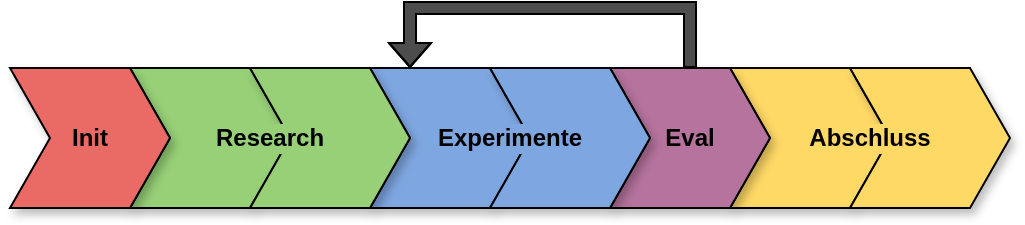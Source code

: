 <mxfile version="13.7.1" type="device"><diagram id="XtLaqrCZXNW8_SB6atne" name="Page-1"><mxGraphModel dx="1388" dy="811" grid="1" gridSize="10" guides="1" tooltips="1" connect="1" arrows="1" fold="1" page="1" pageScale="1" pageWidth="827" pageHeight="1169" math="0" shadow="0"><root><mxCell id="0"/><mxCell id="1" parent="0"/><mxCell id="RBn0cyrVGI_VmZmJ-3sG-16" value="Research" style="group;align=center;verticalAlign=middle;fontSize=6;labelBackgroundColor=none;" vertex="1" connectable="0" parent="1"><mxGeometry x="500" y="220" width="140" height="70" as="geometry"/></mxCell><mxCell id="RBn0cyrVGI_VmZmJ-3sG-17" value="" style="shape=step;perimeter=stepPerimeter;whiteSpace=wrap;html=1;fixedSize=1;rounded=0;shadow=1;sketch=0;fillColor=#FFD966;" vertex="1" parent="RBn0cyrVGI_VmZmJ-3sG-16"><mxGeometry width="80" height="70" as="geometry"/></mxCell><mxCell id="RBn0cyrVGI_VmZmJ-3sG-18" value="" style="shape=step;perimeter=stepPerimeter;whiteSpace=wrap;html=1;fixedSize=1;rounded=0;shadow=1;sketch=0;fontSize=8;fillColor=#FFD966;" vertex="1" parent="RBn0cyrVGI_VmZmJ-3sG-16"><mxGeometry x="60" width="80" height="70" as="geometry"/></mxCell><mxCell id="RBn0cyrVGI_VmZmJ-3sG-19" value="Abschluss" style="text;html=1;strokeColor=none;fillColor=none;align=center;verticalAlign=middle;whiteSpace=wrap;rounded=0;shadow=1;sketch=0;fontStyle=1;labelBackgroundColor=#FFD966;" vertex="1" parent="RBn0cyrVGI_VmZmJ-3sG-16"><mxGeometry x="50" y="25" width="40" height="20" as="geometry"/></mxCell><mxCell id="RBn0cyrVGI_VmZmJ-3sG-20" style="edgeStyle=orthogonalEdgeStyle;rounded=0;orthogonalLoop=1;jettySize=auto;html=1;exitX=0.5;exitY=0;exitDx=0;exitDy=0;entryX=0.25;entryY=0;entryDx=0;entryDy=0;fontSize=6;shape=flexArrow;fillColor=#4D4D4D;width=6;endSize=3.67;startSize=8;endWidth=14;" edge="1" parent="1" source="RBn0cyrVGI_VmZmJ-3sG-13" target="RBn0cyrVGI_VmZmJ-3sG-10"><mxGeometry relative="1" as="geometry"><Array as="points"><mxPoint x="480" y="190"/><mxPoint x="340" y="190"/></Array></mxGeometry></mxCell><mxCell id="RBn0cyrVGI_VmZmJ-3sG-13" value="&lt;b&gt;Eval&lt;/b&gt;" style="shape=step;perimeter=stepPerimeter;whiteSpace=wrap;html=1;fixedSize=1;rounded=0;shadow=1;sketch=0;fillColor=#B5739D;" vertex="1" parent="1"><mxGeometry x="440" y="220" width="80" height="70" as="geometry"/></mxCell><mxCell id="RBn0cyrVGI_VmZmJ-3sG-9" value="Research" style="group;align=center;verticalAlign=middle;fontSize=6;labelBackgroundColor=none;" vertex="1" connectable="0" parent="1"><mxGeometry x="320" y="220" width="140" height="70" as="geometry"/></mxCell><mxCell id="RBn0cyrVGI_VmZmJ-3sG-10" value="" style="shape=step;perimeter=stepPerimeter;whiteSpace=wrap;html=1;fixedSize=1;rounded=0;shadow=1;sketch=0;fillColor=#7EA6E0;" vertex="1" parent="RBn0cyrVGI_VmZmJ-3sG-9"><mxGeometry width="80" height="70" as="geometry"/></mxCell><mxCell id="RBn0cyrVGI_VmZmJ-3sG-11" value="" style="shape=step;perimeter=stepPerimeter;whiteSpace=wrap;html=1;fixedSize=1;rounded=0;shadow=1;sketch=0;fontSize=8;fillColor=#7EA6E0;" vertex="1" parent="RBn0cyrVGI_VmZmJ-3sG-9"><mxGeometry x="60" width="80" height="70" as="geometry"/></mxCell><mxCell id="RBn0cyrVGI_VmZmJ-3sG-12" value="Experimente" style="text;html=1;strokeColor=none;fillColor=none;align=center;verticalAlign=middle;whiteSpace=wrap;rounded=0;shadow=1;sketch=0;fontStyle=1;labelBackgroundColor=#7EA6E0;" vertex="1" parent="RBn0cyrVGI_VmZmJ-3sG-9"><mxGeometry x="50" y="25" width="40" height="20" as="geometry"/></mxCell><mxCell id="RBn0cyrVGI_VmZmJ-3sG-5" value="Research" style="group;align=center;verticalAlign=middle;fontSize=6;labelBackgroundColor=none;" vertex="1" connectable="0" parent="1"><mxGeometry x="210" y="220" width="140" height="70" as="geometry"/></mxCell><mxCell id="RBn0cyrVGI_VmZmJ-3sG-3" value="" style="shape=step;perimeter=stepPerimeter;whiteSpace=wrap;html=1;fixedSize=1;rounded=0;shadow=1;sketch=0;fillColor=#97D077;" vertex="1" parent="RBn0cyrVGI_VmZmJ-3sG-5"><mxGeometry x="-10" width="80" height="70" as="geometry"/></mxCell><mxCell id="RBn0cyrVGI_VmZmJ-3sG-4" value="" style="shape=step;perimeter=stepPerimeter;whiteSpace=wrap;html=1;fixedSize=1;rounded=0;shadow=1;sketch=0;fontSize=8;fillColor=#97D077;" vertex="1" parent="RBn0cyrVGI_VmZmJ-3sG-5"><mxGeometry x="50" width="80" height="70" as="geometry"/></mxCell><mxCell id="RBn0cyrVGI_VmZmJ-3sG-8" value="Research" style="text;html=1;strokeColor=none;fillColor=none;align=center;verticalAlign=middle;whiteSpace=wrap;rounded=0;shadow=1;sketch=0;fontStyle=1;labelBackgroundColor=#97D077;" vertex="1" parent="RBn0cyrVGI_VmZmJ-3sG-5"><mxGeometry x="40" y="25" width="40" height="20" as="geometry"/></mxCell><mxCell id="RBn0cyrVGI_VmZmJ-3sG-2" value="&lt;b&gt;Init&lt;/b&gt;" style="shape=step;perimeter=stepPerimeter;whiteSpace=wrap;html=1;fixedSize=1;rounded=0;shadow=1;sketch=0;fillColor=#EA6B66;" vertex="1" parent="1"><mxGeometry x="140" y="220" width="80" height="70" as="geometry"/></mxCell></root></mxGraphModel></diagram></mxfile>